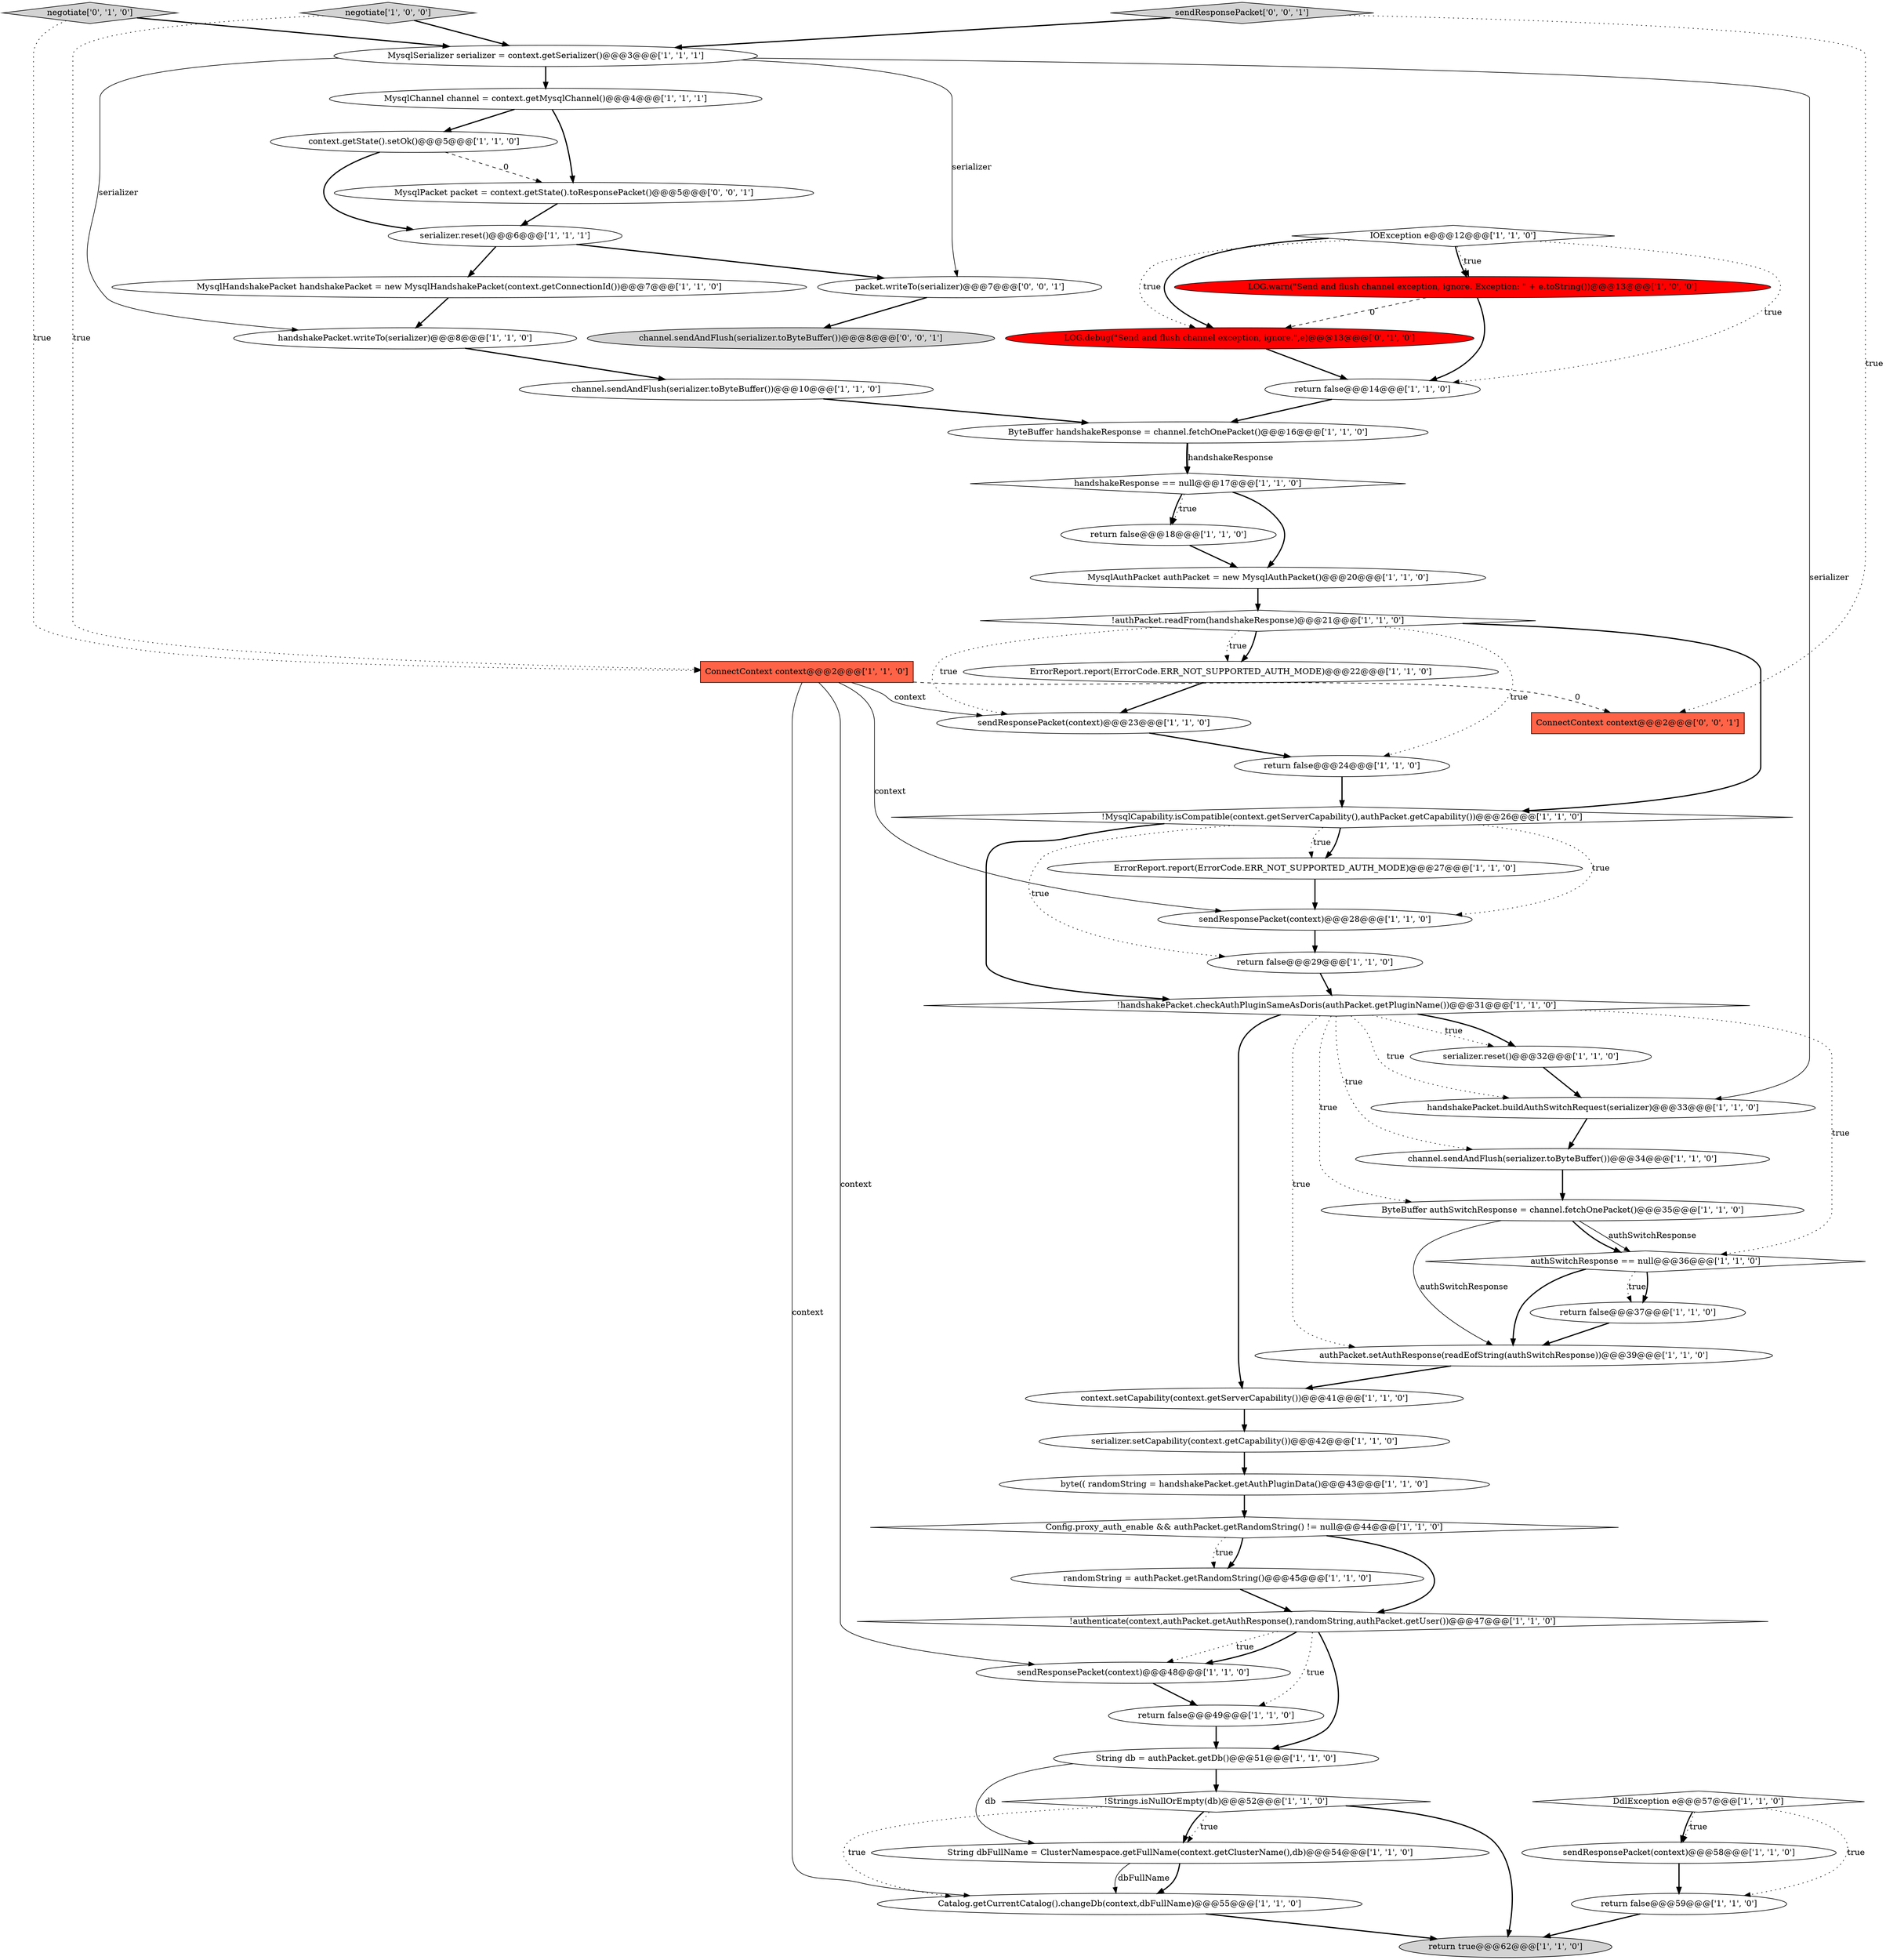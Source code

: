digraph {
49 [style = filled, label = "negotiate['0', '1', '0']", fillcolor = lightgray, shape = diamond image = "AAA0AAABBB2BBB"];
23 [style = filled, label = "return false@@@29@@@['1', '1', '0']", fillcolor = white, shape = ellipse image = "AAA0AAABBB1BBB"];
35 [style = filled, label = "!authenticate(context,authPacket.getAuthResponse(),randomString,authPacket.getUser())@@@47@@@['1', '1', '0']", fillcolor = white, shape = diamond image = "AAA0AAABBB1BBB"];
51 [style = filled, label = "packet.writeTo(serializer)@@@7@@@['0', '0', '1']", fillcolor = white, shape = ellipse image = "AAA0AAABBB3BBB"];
53 [style = filled, label = "ConnectContext context@@@2@@@['0', '0', '1']", fillcolor = tomato, shape = box image = "AAA0AAABBB3BBB"];
36 [style = filled, label = "!Strings.isNullOrEmpty(db)@@@52@@@['1', '1', '0']", fillcolor = white, shape = diamond image = "AAA0AAABBB1BBB"];
45 [style = filled, label = "randomString = authPacket.getRandomString()@@@45@@@['1', '1', '0']", fillcolor = white, shape = ellipse image = "AAA0AAABBB1BBB"];
46 [style = filled, label = "return false@@@49@@@['1', '1', '0']", fillcolor = white, shape = ellipse image = "AAA0AAABBB1BBB"];
29 [style = filled, label = "!MysqlCapability.isCompatible(context.getServerCapability(),authPacket.getCapability())@@@26@@@['1', '1', '0']", fillcolor = white, shape = diamond image = "AAA0AAABBB1BBB"];
31 [style = filled, label = "return false@@@37@@@['1', '1', '0']", fillcolor = white, shape = ellipse image = "AAA0AAABBB1BBB"];
21 [style = filled, label = "ConnectContext context@@@2@@@['1', '1', '0']", fillcolor = tomato, shape = box image = "AAA0AAABBB1BBB"];
19 [style = filled, label = "MysqlSerializer serializer = context.getSerializer()@@@3@@@['1', '1', '1']", fillcolor = white, shape = ellipse image = "AAA0AAABBB1BBB"];
15 [style = filled, label = "handshakePacket.writeTo(serializer)@@@8@@@['1', '1', '0']", fillcolor = white, shape = ellipse image = "AAA0AAABBB1BBB"];
43 [style = filled, label = "Catalog.getCurrentCatalog().changeDb(context,dbFullName)@@@55@@@['1', '1', '0']", fillcolor = white, shape = ellipse image = "AAA0AAABBB1BBB"];
26 [style = filled, label = "IOException e@@@12@@@['1', '1', '0']", fillcolor = white, shape = diamond image = "AAA0AAABBB1BBB"];
6 [style = filled, label = "String dbFullName = ClusterNamespace.getFullName(context.getClusterName(),db)@@@54@@@['1', '1', '0']", fillcolor = white, shape = ellipse image = "AAA0AAABBB1BBB"];
7 [style = filled, label = "return false@@@59@@@['1', '1', '0']", fillcolor = white, shape = ellipse image = "AAA0AAABBB1BBB"];
8 [style = filled, label = "return false@@@18@@@['1', '1', '0']", fillcolor = white, shape = ellipse image = "AAA0AAABBB1BBB"];
34 [style = filled, label = "!authPacket.readFrom(handshakeResponse)@@@21@@@['1', '1', '0']", fillcolor = white, shape = diamond image = "AAA0AAABBB1BBB"];
38 [style = filled, label = "context.getState().setOk()@@@5@@@['1', '1', '0']", fillcolor = white, shape = ellipse image = "AAA0AAABBB1BBB"];
47 [style = filled, label = "serializer.reset()@@@6@@@['1', '1', '1']", fillcolor = white, shape = ellipse image = "AAA0AAABBB1BBB"];
10 [style = filled, label = "MysqlChannel channel = context.getMysqlChannel()@@@4@@@['1', '1', '1']", fillcolor = white, shape = ellipse image = "AAA0AAABBB1BBB"];
18 [style = filled, label = "Config.proxy_auth_enable && authPacket.getRandomString() != null@@@44@@@['1', '1', '0']", fillcolor = white, shape = diamond image = "AAA0AAABBB1BBB"];
25 [style = filled, label = "channel.sendAndFlush(serializer.toByteBuffer())@@@34@@@['1', '1', '0']", fillcolor = white, shape = ellipse image = "AAA0AAABBB1BBB"];
5 [style = filled, label = "DdlException e@@@57@@@['1', '1', '0']", fillcolor = white, shape = diamond image = "AAA0AAABBB1BBB"];
33 [style = filled, label = "channel.sendAndFlush(serializer.toByteBuffer())@@@10@@@['1', '1', '0']", fillcolor = white, shape = ellipse image = "AAA0AAABBB1BBB"];
50 [style = filled, label = "MysqlPacket packet = context.getState().toResponsePacket()@@@5@@@['0', '0', '1']", fillcolor = white, shape = ellipse image = "AAA0AAABBB3BBB"];
17 [style = filled, label = "sendResponsePacket(context)@@@28@@@['1', '1', '0']", fillcolor = white, shape = ellipse image = "AAA0AAABBB1BBB"];
11 [style = filled, label = "return false@@@14@@@['1', '1', '0']", fillcolor = white, shape = ellipse image = "AAA0AAABBB1BBB"];
4 [style = filled, label = "byte(( randomString = handshakePacket.getAuthPluginData()@@@43@@@['1', '1', '0']", fillcolor = white, shape = ellipse image = "AAA0AAABBB1BBB"];
37 [style = filled, label = "return true@@@62@@@['1', '1', '0']", fillcolor = lightgray, shape = ellipse image = "AAA0AAABBB1BBB"];
41 [style = filled, label = "negotiate['1', '0', '0']", fillcolor = lightgray, shape = diamond image = "AAA0AAABBB1BBB"];
9 [style = filled, label = "ByteBuffer authSwitchResponse = channel.fetchOnePacket()@@@35@@@['1', '1', '0']", fillcolor = white, shape = ellipse image = "AAA0AAABBB1BBB"];
2 [style = filled, label = "handshakePacket.buildAuthSwitchRequest(serializer)@@@33@@@['1', '1', '0']", fillcolor = white, shape = ellipse image = "AAA0AAABBB1BBB"];
14 [style = filled, label = "sendResponsePacket(context)@@@48@@@['1', '1', '0']", fillcolor = white, shape = ellipse image = "AAA0AAABBB1BBB"];
12 [style = filled, label = "authSwitchResponse == null@@@36@@@['1', '1', '0']", fillcolor = white, shape = diamond image = "AAA0AAABBB1BBB"];
27 [style = filled, label = "handshakeResponse == null@@@17@@@['1', '1', '0']", fillcolor = white, shape = diamond image = "AAA0AAABBB1BBB"];
40 [style = filled, label = "ErrorReport.report(ErrorCode.ERR_NOT_SUPPORTED_AUTH_MODE)@@@22@@@['1', '1', '0']", fillcolor = white, shape = ellipse image = "AAA0AAABBB1BBB"];
30 [style = filled, label = "LOG.warn(\"Send and flush channel exception, ignore. Exception: \" + e.toString())@@@13@@@['1', '0', '0']", fillcolor = red, shape = ellipse image = "AAA1AAABBB1BBB"];
3 [style = filled, label = "ByteBuffer handshakeResponse = channel.fetchOnePacket()@@@16@@@['1', '1', '0']", fillcolor = white, shape = ellipse image = "AAA0AAABBB1BBB"];
42 [style = filled, label = "context.setCapability(context.getServerCapability())@@@41@@@['1', '1', '0']", fillcolor = white, shape = ellipse image = "AAA0AAABBB1BBB"];
1 [style = filled, label = "!handshakePacket.checkAuthPluginSameAsDoris(authPacket.getPluginName())@@@31@@@['1', '1', '0']", fillcolor = white, shape = diamond image = "AAA0AAABBB1BBB"];
16 [style = filled, label = "String db = authPacket.getDb()@@@51@@@['1', '1', '0']", fillcolor = white, shape = ellipse image = "AAA0AAABBB1BBB"];
32 [style = filled, label = "sendResponsePacket(context)@@@58@@@['1', '1', '0']", fillcolor = white, shape = ellipse image = "AAA0AAABBB1BBB"];
44 [style = filled, label = "authPacket.setAuthResponse(readEofString(authSwitchResponse))@@@39@@@['1', '1', '0']", fillcolor = white, shape = ellipse image = "AAA0AAABBB1BBB"];
48 [style = filled, label = "LOG.debug(\"Send and flush channel exception, ignore.\",e)@@@13@@@['0', '1', '0']", fillcolor = red, shape = ellipse image = "AAA1AAABBB2BBB"];
24 [style = filled, label = "return false@@@24@@@['1', '1', '0']", fillcolor = white, shape = ellipse image = "AAA0AAABBB1BBB"];
52 [style = filled, label = "channel.sendAndFlush(serializer.toByteBuffer())@@@8@@@['0', '0', '1']", fillcolor = lightgray, shape = ellipse image = "AAA0AAABBB3BBB"];
0 [style = filled, label = "ErrorReport.report(ErrorCode.ERR_NOT_SUPPORTED_AUTH_MODE)@@@27@@@['1', '1', '0']", fillcolor = white, shape = ellipse image = "AAA0AAABBB1BBB"];
22 [style = filled, label = "sendResponsePacket(context)@@@23@@@['1', '1', '0']", fillcolor = white, shape = ellipse image = "AAA0AAABBB1BBB"];
54 [style = filled, label = "sendResponsePacket['0', '0', '1']", fillcolor = lightgray, shape = diamond image = "AAA0AAABBB3BBB"];
39 [style = filled, label = "MysqlAuthPacket authPacket = new MysqlAuthPacket()@@@20@@@['1', '1', '0']", fillcolor = white, shape = ellipse image = "AAA0AAABBB1BBB"];
13 [style = filled, label = "serializer.setCapability(context.getCapability())@@@42@@@['1', '1', '0']", fillcolor = white, shape = ellipse image = "AAA0AAABBB1BBB"];
28 [style = filled, label = "serializer.reset()@@@32@@@['1', '1', '0']", fillcolor = white, shape = ellipse image = "AAA0AAABBB1BBB"];
20 [style = filled, label = "MysqlHandshakePacket handshakePacket = new MysqlHandshakePacket(context.getConnectionId())@@@7@@@['1', '1', '0']", fillcolor = white, shape = ellipse image = "AAA0AAABBB1BBB"];
36->6 [style = dotted, label="true"];
6->43 [style = bold, label=""];
12->44 [style = bold, label=""];
41->19 [style = bold, label=""];
5->32 [style = dotted, label="true"];
29->0 [style = bold, label=""];
29->23 [style = dotted, label="true"];
21->14 [style = solid, label="context"];
54->19 [style = bold, label=""];
18->45 [style = bold, label=""];
3->27 [style = bold, label=""];
30->11 [style = bold, label=""];
1->28 [style = bold, label=""];
26->30 [style = dotted, label="true"];
14->46 [style = bold, label=""];
1->12 [style = dotted, label="true"];
47->51 [style = bold, label=""];
40->22 [style = bold, label=""];
18->35 [style = bold, label=""];
1->44 [style = dotted, label="true"];
29->1 [style = bold, label=""];
8->39 [style = bold, label=""];
2->25 [style = bold, label=""];
20->15 [style = bold, label=""];
45->35 [style = bold, label=""];
6->43 [style = solid, label="dbFullName"];
41->21 [style = dotted, label="true"];
10->50 [style = bold, label=""];
36->6 [style = bold, label=""];
12->31 [style = dotted, label="true"];
38->50 [style = dashed, label="0"];
33->3 [style = bold, label=""];
0->17 [style = bold, label=""];
39->34 [style = bold, label=""];
7->37 [style = bold, label=""];
1->42 [style = bold, label=""];
4->18 [style = bold, label=""];
32->7 [style = bold, label=""];
27->8 [style = dotted, label="true"];
54->53 [style = dotted, label="true"];
19->51 [style = solid, label="serializer"];
18->45 [style = dotted, label="true"];
34->22 [style = dotted, label="true"];
5->7 [style = dotted, label="true"];
49->21 [style = dotted, label="true"];
38->47 [style = bold, label=""];
35->46 [style = dotted, label="true"];
36->37 [style = bold, label=""];
26->48 [style = bold, label=""];
27->8 [style = bold, label=""];
12->31 [style = bold, label=""];
35->14 [style = dotted, label="true"];
1->28 [style = dotted, label="true"];
15->33 [style = bold, label=""];
29->0 [style = dotted, label="true"];
34->29 [style = bold, label=""];
44->42 [style = bold, label=""];
16->36 [style = bold, label=""];
29->17 [style = dotted, label="true"];
46->16 [style = bold, label=""];
34->40 [style = bold, label=""];
34->24 [style = dotted, label="true"];
25->9 [style = bold, label=""];
19->10 [style = bold, label=""];
51->52 [style = bold, label=""];
35->14 [style = bold, label=""];
17->23 [style = bold, label=""];
5->32 [style = bold, label=""];
27->39 [style = bold, label=""];
3->27 [style = solid, label="handshakeResponse"];
31->44 [style = bold, label=""];
11->3 [style = bold, label=""];
48->11 [style = bold, label=""];
9->12 [style = solid, label="authSwitchResponse"];
1->9 [style = dotted, label="true"];
49->19 [style = bold, label=""];
9->12 [style = bold, label=""];
26->11 [style = dotted, label="true"];
34->40 [style = dotted, label="true"];
10->38 [style = bold, label=""];
42->13 [style = bold, label=""];
1->25 [style = dotted, label="true"];
35->16 [style = bold, label=""];
21->43 [style = solid, label="context"];
26->48 [style = dotted, label="true"];
24->29 [style = bold, label=""];
43->37 [style = bold, label=""];
21->22 [style = solid, label="context"];
21->17 [style = solid, label="context"];
9->44 [style = solid, label="authSwitchResponse"];
26->30 [style = bold, label=""];
19->2 [style = solid, label="serializer"];
28->2 [style = bold, label=""];
36->43 [style = dotted, label="true"];
16->6 [style = solid, label="db"];
50->47 [style = bold, label=""];
30->48 [style = dashed, label="0"];
21->53 [style = dashed, label="0"];
47->20 [style = bold, label=""];
23->1 [style = bold, label=""];
22->24 [style = bold, label=""];
1->2 [style = dotted, label="true"];
19->15 [style = solid, label="serializer"];
13->4 [style = bold, label=""];
}
